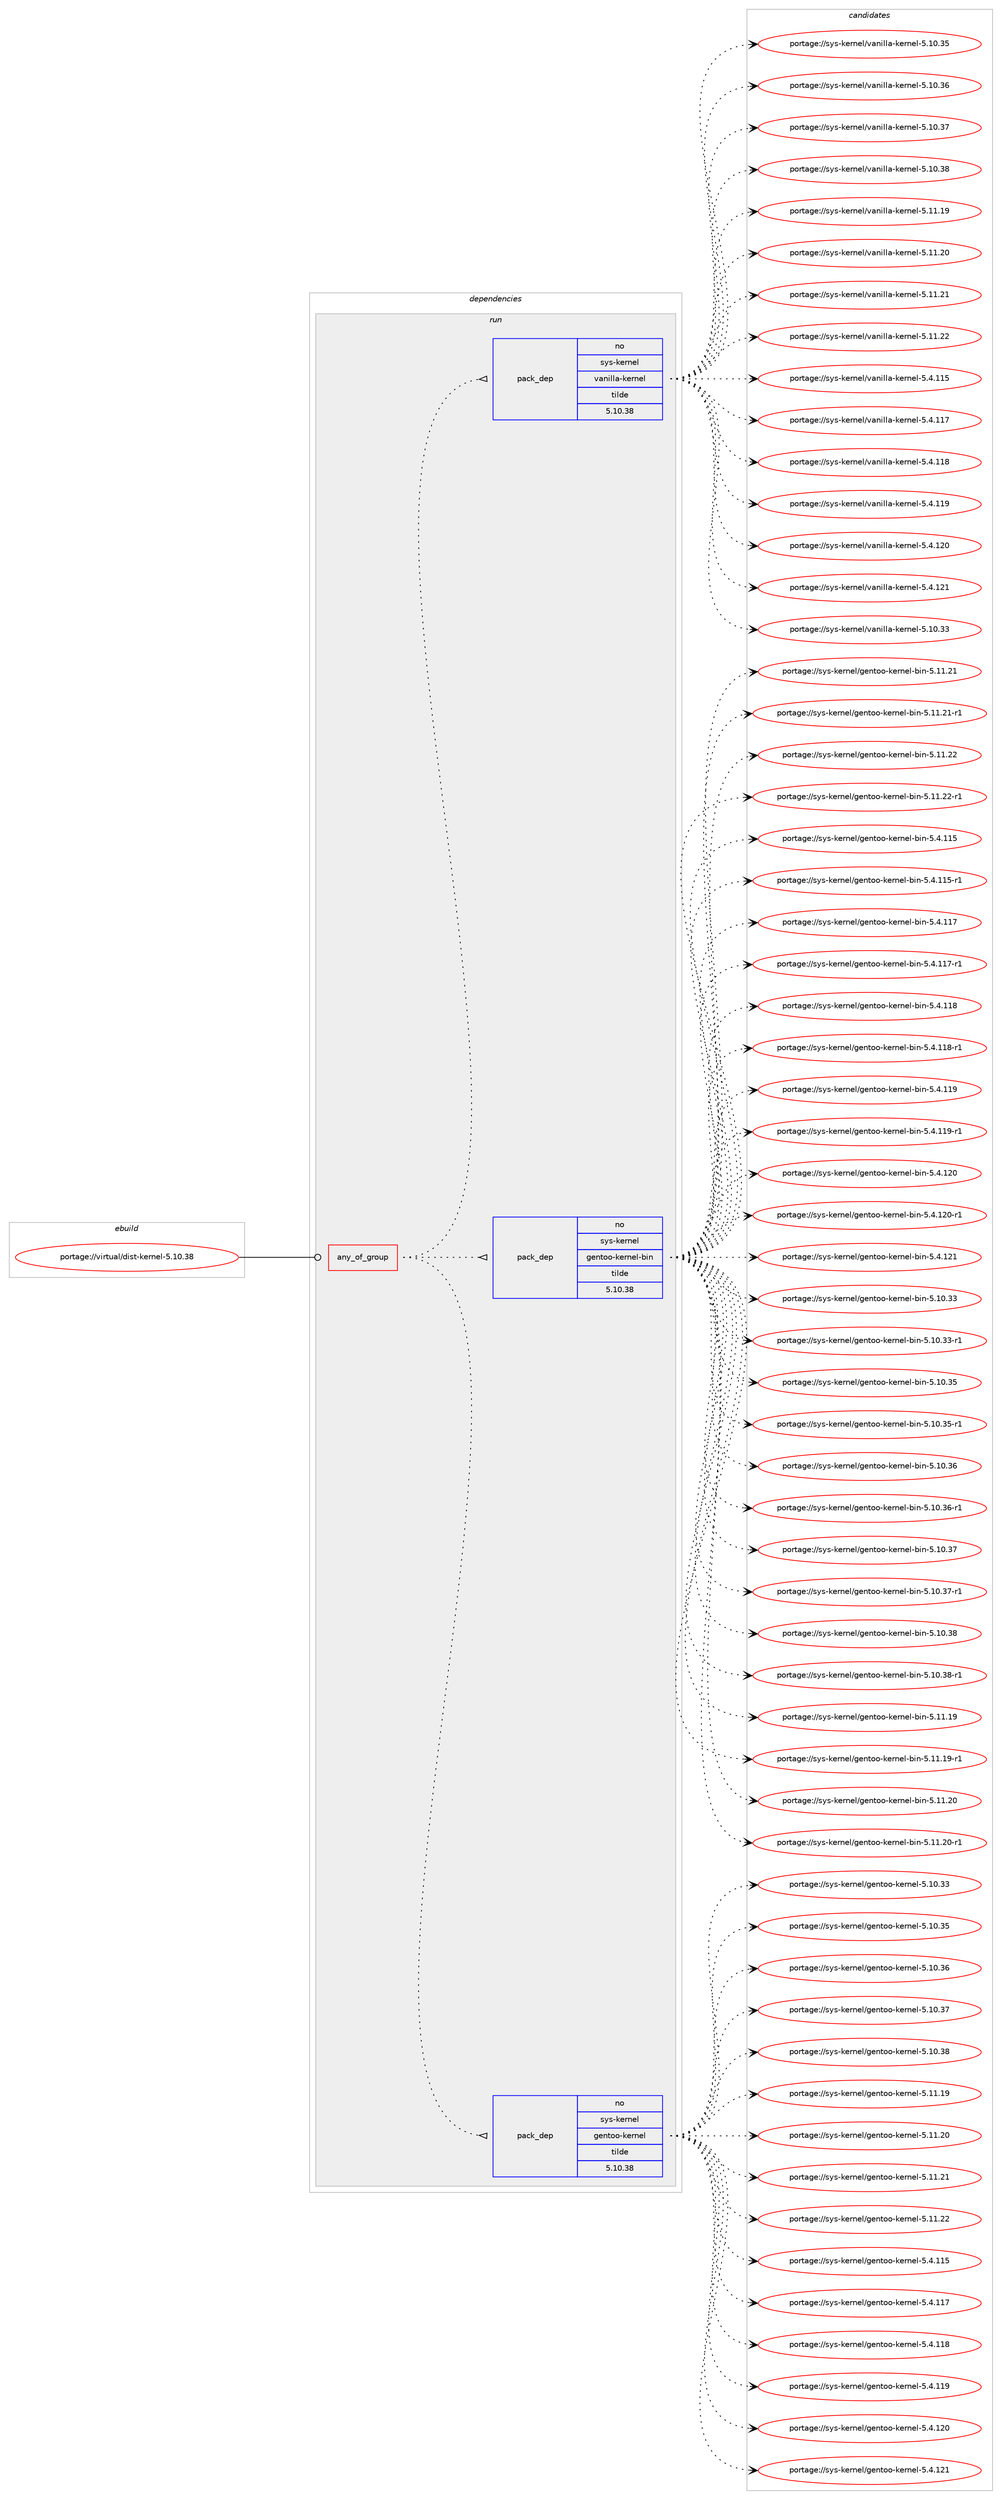 digraph prolog {

# *************
# Graph options
# *************

newrank=true;
concentrate=true;
compound=true;
graph [rankdir=LR,fontname=Helvetica,fontsize=10,ranksep=1.5];#, ranksep=2.5, nodesep=0.2];
edge  [arrowhead=vee];
node  [fontname=Helvetica,fontsize=10];

# **********
# The ebuild
# **********

subgraph cluster_leftcol {
color=gray;
rank=same;
label=<<i>ebuild</i>>;
id [label="portage://virtual/dist-kernel-5.10.38", color=red, width=4, href="../virtual/dist-kernel-5.10.38.svg"];
}

# ****************
# The dependencies
# ****************

subgraph cluster_midcol {
color=gray;
label=<<i>dependencies</i>>;
subgraph cluster_compile {
fillcolor="#eeeeee";
style=filled;
label=<<i>compile</i>>;
}
subgraph cluster_compileandrun {
fillcolor="#eeeeee";
style=filled;
label=<<i>compile and run</i>>;
}
subgraph cluster_run {
fillcolor="#eeeeee";
style=filled;
label=<<i>run</i>>;
subgraph any24 {
dependency711 [label=<<TABLE BORDER="0" CELLBORDER="1" CELLSPACING="0" CELLPADDING="4"><TR><TD CELLPADDING="10">any_of_group</TD></TR></TABLE>>, shape=none, color=red];subgraph pack343 {
dependency712 [label=<<TABLE BORDER="0" CELLBORDER="1" CELLSPACING="0" CELLPADDING="4" WIDTH="220"><TR><TD ROWSPAN="6" CELLPADDING="30">pack_dep</TD></TR><TR><TD WIDTH="110">no</TD></TR><TR><TD>sys-kernel</TD></TR><TR><TD>gentoo-kernel</TD></TR><TR><TD>tilde</TD></TR><TR><TD>5.10.38</TD></TR></TABLE>>, shape=none, color=blue];
}
dependency711:e -> dependency712:w [weight=20,style="dotted",arrowhead="oinv"];
subgraph pack344 {
dependency713 [label=<<TABLE BORDER="0" CELLBORDER="1" CELLSPACING="0" CELLPADDING="4" WIDTH="220"><TR><TD ROWSPAN="6" CELLPADDING="30">pack_dep</TD></TR><TR><TD WIDTH="110">no</TD></TR><TR><TD>sys-kernel</TD></TR><TR><TD>gentoo-kernel-bin</TD></TR><TR><TD>tilde</TD></TR><TR><TD>5.10.38</TD></TR></TABLE>>, shape=none, color=blue];
}
dependency711:e -> dependency713:w [weight=20,style="dotted",arrowhead="oinv"];
subgraph pack345 {
dependency714 [label=<<TABLE BORDER="0" CELLBORDER="1" CELLSPACING="0" CELLPADDING="4" WIDTH="220"><TR><TD ROWSPAN="6" CELLPADDING="30">pack_dep</TD></TR><TR><TD WIDTH="110">no</TD></TR><TR><TD>sys-kernel</TD></TR><TR><TD>vanilla-kernel</TD></TR><TR><TD>tilde</TD></TR><TR><TD>5.10.38</TD></TR></TABLE>>, shape=none, color=blue];
}
dependency711:e -> dependency714:w [weight=20,style="dotted",arrowhead="oinv"];
}
id:e -> dependency711:w [weight=20,style="solid",arrowhead="odot"];
}
}

# **************
# The candidates
# **************

subgraph cluster_choices {
rank=same;
color=gray;
label=<<i>candidates</i>>;

subgraph choice343 {
color=black;
nodesep=1;
choice1151211154510710111411010110847103101110116111111451071011141101011084553464948465151 [label="portage://sys-kernel/gentoo-kernel-5.10.33", color=red, width=4,href="../sys-kernel/gentoo-kernel-5.10.33.svg"];
choice1151211154510710111411010110847103101110116111111451071011141101011084553464948465153 [label="portage://sys-kernel/gentoo-kernel-5.10.35", color=red, width=4,href="../sys-kernel/gentoo-kernel-5.10.35.svg"];
choice1151211154510710111411010110847103101110116111111451071011141101011084553464948465154 [label="portage://sys-kernel/gentoo-kernel-5.10.36", color=red, width=4,href="../sys-kernel/gentoo-kernel-5.10.36.svg"];
choice1151211154510710111411010110847103101110116111111451071011141101011084553464948465155 [label="portage://sys-kernel/gentoo-kernel-5.10.37", color=red, width=4,href="../sys-kernel/gentoo-kernel-5.10.37.svg"];
choice1151211154510710111411010110847103101110116111111451071011141101011084553464948465156 [label="portage://sys-kernel/gentoo-kernel-5.10.38", color=red, width=4,href="../sys-kernel/gentoo-kernel-5.10.38.svg"];
choice1151211154510710111411010110847103101110116111111451071011141101011084553464949464957 [label="portage://sys-kernel/gentoo-kernel-5.11.19", color=red, width=4,href="../sys-kernel/gentoo-kernel-5.11.19.svg"];
choice1151211154510710111411010110847103101110116111111451071011141101011084553464949465048 [label="portage://sys-kernel/gentoo-kernel-5.11.20", color=red, width=4,href="../sys-kernel/gentoo-kernel-5.11.20.svg"];
choice1151211154510710111411010110847103101110116111111451071011141101011084553464949465049 [label="portage://sys-kernel/gentoo-kernel-5.11.21", color=red, width=4,href="../sys-kernel/gentoo-kernel-5.11.21.svg"];
choice1151211154510710111411010110847103101110116111111451071011141101011084553464949465050 [label="portage://sys-kernel/gentoo-kernel-5.11.22", color=red, width=4,href="../sys-kernel/gentoo-kernel-5.11.22.svg"];
choice1151211154510710111411010110847103101110116111111451071011141101011084553465246494953 [label="portage://sys-kernel/gentoo-kernel-5.4.115", color=red, width=4,href="../sys-kernel/gentoo-kernel-5.4.115.svg"];
choice1151211154510710111411010110847103101110116111111451071011141101011084553465246494955 [label="portage://sys-kernel/gentoo-kernel-5.4.117", color=red, width=4,href="../sys-kernel/gentoo-kernel-5.4.117.svg"];
choice1151211154510710111411010110847103101110116111111451071011141101011084553465246494956 [label="portage://sys-kernel/gentoo-kernel-5.4.118", color=red, width=4,href="../sys-kernel/gentoo-kernel-5.4.118.svg"];
choice1151211154510710111411010110847103101110116111111451071011141101011084553465246494957 [label="portage://sys-kernel/gentoo-kernel-5.4.119", color=red, width=4,href="../sys-kernel/gentoo-kernel-5.4.119.svg"];
choice1151211154510710111411010110847103101110116111111451071011141101011084553465246495048 [label="portage://sys-kernel/gentoo-kernel-5.4.120", color=red, width=4,href="../sys-kernel/gentoo-kernel-5.4.120.svg"];
choice1151211154510710111411010110847103101110116111111451071011141101011084553465246495049 [label="portage://sys-kernel/gentoo-kernel-5.4.121", color=red, width=4,href="../sys-kernel/gentoo-kernel-5.4.121.svg"];
dependency712:e -> choice1151211154510710111411010110847103101110116111111451071011141101011084553464948465151:w [style=dotted,weight="100"];
dependency712:e -> choice1151211154510710111411010110847103101110116111111451071011141101011084553464948465153:w [style=dotted,weight="100"];
dependency712:e -> choice1151211154510710111411010110847103101110116111111451071011141101011084553464948465154:w [style=dotted,weight="100"];
dependency712:e -> choice1151211154510710111411010110847103101110116111111451071011141101011084553464948465155:w [style=dotted,weight="100"];
dependency712:e -> choice1151211154510710111411010110847103101110116111111451071011141101011084553464948465156:w [style=dotted,weight="100"];
dependency712:e -> choice1151211154510710111411010110847103101110116111111451071011141101011084553464949464957:w [style=dotted,weight="100"];
dependency712:e -> choice1151211154510710111411010110847103101110116111111451071011141101011084553464949465048:w [style=dotted,weight="100"];
dependency712:e -> choice1151211154510710111411010110847103101110116111111451071011141101011084553464949465049:w [style=dotted,weight="100"];
dependency712:e -> choice1151211154510710111411010110847103101110116111111451071011141101011084553464949465050:w [style=dotted,weight="100"];
dependency712:e -> choice1151211154510710111411010110847103101110116111111451071011141101011084553465246494953:w [style=dotted,weight="100"];
dependency712:e -> choice1151211154510710111411010110847103101110116111111451071011141101011084553465246494955:w [style=dotted,weight="100"];
dependency712:e -> choice1151211154510710111411010110847103101110116111111451071011141101011084553465246494956:w [style=dotted,weight="100"];
dependency712:e -> choice1151211154510710111411010110847103101110116111111451071011141101011084553465246494957:w [style=dotted,weight="100"];
dependency712:e -> choice1151211154510710111411010110847103101110116111111451071011141101011084553465246495048:w [style=dotted,weight="100"];
dependency712:e -> choice1151211154510710111411010110847103101110116111111451071011141101011084553465246495049:w [style=dotted,weight="100"];
}
subgraph choice344 {
color=black;
nodesep=1;
choice11512111545107101114110101108471031011101161111114510710111411010110845981051104553464948465151 [label="portage://sys-kernel/gentoo-kernel-bin-5.10.33", color=red, width=4,href="../sys-kernel/gentoo-kernel-bin-5.10.33.svg"];
choice115121115451071011141101011084710310111011611111145107101114110101108459810511045534649484651514511449 [label="portage://sys-kernel/gentoo-kernel-bin-5.10.33-r1", color=red, width=4,href="../sys-kernel/gentoo-kernel-bin-5.10.33-r1.svg"];
choice11512111545107101114110101108471031011101161111114510710111411010110845981051104553464948465153 [label="portage://sys-kernel/gentoo-kernel-bin-5.10.35", color=red, width=4,href="../sys-kernel/gentoo-kernel-bin-5.10.35.svg"];
choice115121115451071011141101011084710310111011611111145107101114110101108459810511045534649484651534511449 [label="portage://sys-kernel/gentoo-kernel-bin-5.10.35-r1", color=red, width=4,href="../sys-kernel/gentoo-kernel-bin-5.10.35-r1.svg"];
choice11512111545107101114110101108471031011101161111114510710111411010110845981051104553464948465154 [label="portage://sys-kernel/gentoo-kernel-bin-5.10.36", color=red, width=4,href="../sys-kernel/gentoo-kernel-bin-5.10.36.svg"];
choice115121115451071011141101011084710310111011611111145107101114110101108459810511045534649484651544511449 [label="portage://sys-kernel/gentoo-kernel-bin-5.10.36-r1", color=red, width=4,href="../sys-kernel/gentoo-kernel-bin-5.10.36-r1.svg"];
choice11512111545107101114110101108471031011101161111114510710111411010110845981051104553464948465155 [label="portage://sys-kernel/gentoo-kernel-bin-5.10.37", color=red, width=4,href="../sys-kernel/gentoo-kernel-bin-5.10.37.svg"];
choice115121115451071011141101011084710310111011611111145107101114110101108459810511045534649484651554511449 [label="portage://sys-kernel/gentoo-kernel-bin-5.10.37-r1", color=red, width=4,href="../sys-kernel/gentoo-kernel-bin-5.10.37-r1.svg"];
choice11512111545107101114110101108471031011101161111114510710111411010110845981051104553464948465156 [label="portage://sys-kernel/gentoo-kernel-bin-5.10.38", color=red, width=4,href="../sys-kernel/gentoo-kernel-bin-5.10.38.svg"];
choice115121115451071011141101011084710310111011611111145107101114110101108459810511045534649484651564511449 [label="portage://sys-kernel/gentoo-kernel-bin-5.10.38-r1", color=red, width=4,href="../sys-kernel/gentoo-kernel-bin-5.10.38-r1.svg"];
choice11512111545107101114110101108471031011101161111114510710111411010110845981051104553464949464957 [label="portage://sys-kernel/gentoo-kernel-bin-5.11.19", color=red, width=4,href="../sys-kernel/gentoo-kernel-bin-5.11.19.svg"];
choice115121115451071011141101011084710310111011611111145107101114110101108459810511045534649494649574511449 [label="portage://sys-kernel/gentoo-kernel-bin-5.11.19-r1", color=red, width=4,href="../sys-kernel/gentoo-kernel-bin-5.11.19-r1.svg"];
choice11512111545107101114110101108471031011101161111114510710111411010110845981051104553464949465048 [label="portage://sys-kernel/gentoo-kernel-bin-5.11.20", color=red, width=4,href="../sys-kernel/gentoo-kernel-bin-5.11.20.svg"];
choice115121115451071011141101011084710310111011611111145107101114110101108459810511045534649494650484511449 [label="portage://sys-kernel/gentoo-kernel-bin-5.11.20-r1", color=red, width=4,href="../sys-kernel/gentoo-kernel-bin-5.11.20-r1.svg"];
choice11512111545107101114110101108471031011101161111114510710111411010110845981051104553464949465049 [label="portage://sys-kernel/gentoo-kernel-bin-5.11.21", color=red, width=4,href="../sys-kernel/gentoo-kernel-bin-5.11.21.svg"];
choice115121115451071011141101011084710310111011611111145107101114110101108459810511045534649494650494511449 [label="portage://sys-kernel/gentoo-kernel-bin-5.11.21-r1", color=red, width=4,href="../sys-kernel/gentoo-kernel-bin-5.11.21-r1.svg"];
choice11512111545107101114110101108471031011101161111114510710111411010110845981051104553464949465050 [label="portage://sys-kernel/gentoo-kernel-bin-5.11.22", color=red, width=4,href="../sys-kernel/gentoo-kernel-bin-5.11.22.svg"];
choice115121115451071011141101011084710310111011611111145107101114110101108459810511045534649494650504511449 [label="portage://sys-kernel/gentoo-kernel-bin-5.11.22-r1", color=red, width=4,href="../sys-kernel/gentoo-kernel-bin-5.11.22-r1.svg"];
choice11512111545107101114110101108471031011101161111114510710111411010110845981051104553465246494953 [label="portage://sys-kernel/gentoo-kernel-bin-5.4.115", color=red, width=4,href="../sys-kernel/gentoo-kernel-bin-5.4.115.svg"];
choice115121115451071011141101011084710310111011611111145107101114110101108459810511045534652464949534511449 [label="portage://sys-kernel/gentoo-kernel-bin-5.4.115-r1", color=red, width=4,href="../sys-kernel/gentoo-kernel-bin-5.4.115-r1.svg"];
choice11512111545107101114110101108471031011101161111114510710111411010110845981051104553465246494955 [label="portage://sys-kernel/gentoo-kernel-bin-5.4.117", color=red, width=4,href="../sys-kernel/gentoo-kernel-bin-5.4.117.svg"];
choice115121115451071011141101011084710310111011611111145107101114110101108459810511045534652464949554511449 [label="portage://sys-kernel/gentoo-kernel-bin-5.4.117-r1", color=red, width=4,href="../sys-kernel/gentoo-kernel-bin-5.4.117-r1.svg"];
choice11512111545107101114110101108471031011101161111114510710111411010110845981051104553465246494956 [label="portage://sys-kernel/gentoo-kernel-bin-5.4.118", color=red, width=4,href="../sys-kernel/gentoo-kernel-bin-5.4.118.svg"];
choice115121115451071011141101011084710310111011611111145107101114110101108459810511045534652464949564511449 [label="portage://sys-kernel/gentoo-kernel-bin-5.4.118-r1", color=red, width=4,href="../sys-kernel/gentoo-kernel-bin-5.4.118-r1.svg"];
choice11512111545107101114110101108471031011101161111114510710111411010110845981051104553465246494957 [label="portage://sys-kernel/gentoo-kernel-bin-5.4.119", color=red, width=4,href="../sys-kernel/gentoo-kernel-bin-5.4.119.svg"];
choice115121115451071011141101011084710310111011611111145107101114110101108459810511045534652464949574511449 [label="portage://sys-kernel/gentoo-kernel-bin-5.4.119-r1", color=red, width=4,href="../sys-kernel/gentoo-kernel-bin-5.4.119-r1.svg"];
choice11512111545107101114110101108471031011101161111114510710111411010110845981051104553465246495048 [label="portage://sys-kernel/gentoo-kernel-bin-5.4.120", color=red, width=4,href="../sys-kernel/gentoo-kernel-bin-5.4.120.svg"];
choice115121115451071011141101011084710310111011611111145107101114110101108459810511045534652464950484511449 [label="portage://sys-kernel/gentoo-kernel-bin-5.4.120-r1", color=red, width=4,href="../sys-kernel/gentoo-kernel-bin-5.4.120-r1.svg"];
choice11512111545107101114110101108471031011101161111114510710111411010110845981051104553465246495049 [label="portage://sys-kernel/gentoo-kernel-bin-5.4.121", color=red, width=4,href="../sys-kernel/gentoo-kernel-bin-5.4.121.svg"];
dependency713:e -> choice11512111545107101114110101108471031011101161111114510710111411010110845981051104553464948465151:w [style=dotted,weight="100"];
dependency713:e -> choice115121115451071011141101011084710310111011611111145107101114110101108459810511045534649484651514511449:w [style=dotted,weight="100"];
dependency713:e -> choice11512111545107101114110101108471031011101161111114510710111411010110845981051104553464948465153:w [style=dotted,weight="100"];
dependency713:e -> choice115121115451071011141101011084710310111011611111145107101114110101108459810511045534649484651534511449:w [style=dotted,weight="100"];
dependency713:e -> choice11512111545107101114110101108471031011101161111114510710111411010110845981051104553464948465154:w [style=dotted,weight="100"];
dependency713:e -> choice115121115451071011141101011084710310111011611111145107101114110101108459810511045534649484651544511449:w [style=dotted,weight="100"];
dependency713:e -> choice11512111545107101114110101108471031011101161111114510710111411010110845981051104553464948465155:w [style=dotted,weight="100"];
dependency713:e -> choice115121115451071011141101011084710310111011611111145107101114110101108459810511045534649484651554511449:w [style=dotted,weight="100"];
dependency713:e -> choice11512111545107101114110101108471031011101161111114510710111411010110845981051104553464948465156:w [style=dotted,weight="100"];
dependency713:e -> choice115121115451071011141101011084710310111011611111145107101114110101108459810511045534649484651564511449:w [style=dotted,weight="100"];
dependency713:e -> choice11512111545107101114110101108471031011101161111114510710111411010110845981051104553464949464957:w [style=dotted,weight="100"];
dependency713:e -> choice115121115451071011141101011084710310111011611111145107101114110101108459810511045534649494649574511449:w [style=dotted,weight="100"];
dependency713:e -> choice11512111545107101114110101108471031011101161111114510710111411010110845981051104553464949465048:w [style=dotted,weight="100"];
dependency713:e -> choice115121115451071011141101011084710310111011611111145107101114110101108459810511045534649494650484511449:w [style=dotted,weight="100"];
dependency713:e -> choice11512111545107101114110101108471031011101161111114510710111411010110845981051104553464949465049:w [style=dotted,weight="100"];
dependency713:e -> choice115121115451071011141101011084710310111011611111145107101114110101108459810511045534649494650494511449:w [style=dotted,weight="100"];
dependency713:e -> choice11512111545107101114110101108471031011101161111114510710111411010110845981051104553464949465050:w [style=dotted,weight="100"];
dependency713:e -> choice115121115451071011141101011084710310111011611111145107101114110101108459810511045534649494650504511449:w [style=dotted,weight="100"];
dependency713:e -> choice11512111545107101114110101108471031011101161111114510710111411010110845981051104553465246494953:w [style=dotted,weight="100"];
dependency713:e -> choice115121115451071011141101011084710310111011611111145107101114110101108459810511045534652464949534511449:w [style=dotted,weight="100"];
dependency713:e -> choice11512111545107101114110101108471031011101161111114510710111411010110845981051104553465246494955:w [style=dotted,weight="100"];
dependency713:e -> choice115121115451071011141101011084710310111011611111145107101114110101108459810511045534652464949554511449:w [style=dotted,weight="100"];
dependency713:e -> choice11512111545107101114110101108471031011101161111114510710111411010110845981051104553465246494956:w [style=dotted,weight="100"];
dependency713:e -> choice115121115451071011141101011084710310111011611111145107101114110101108459810511045534652464949564511449:w [style=dotted,weight="100"];
dependency713:e -> choice11512111545107101114110101108471031011101161111114510710111411010110845981051104553465246494957:w [style=dotted,weight="100"];
dependency713:e -> choice115121115451071011141101011084710310111011611111145107101114110101108459810511045534652464949574511449:w [style=dotted,weight="100"];
dependency713:e -> choice11512111545107101114110101108471031011101161111114510710111411010110845981051104553465246495048:w [style=dotted,weight="100"];
dependency713:e -> choice115121115451071011141101011084710310111011611111145107101114110101108459810511045534652464950484511449:w [style=dotted,weight="100"];
dependency713:e -> choice11512111545107101114110101108471031011101161111114510710111411010110845981051104553465246495049:w [style=dotted,weight="100"];
}
subgraph choice345 {
color=black;
nodesep=1;
choice11512111545107101114110101108471189711010510810897451071011141101011084553464948465151 [label="portage://sys-kernel/vanilla-kernel-5.10.33", color=red, width=4,href="../sys-kernel/vanilla-kernel-5.10.33.svg"];
choice11512111545107101114110101108471189711010510810897451071011141101011084553464948465153 [label="portage://sys-kernel/vanilla-kernel-5.10.35", color=red, width=4,href="../sys-kernel/vanilla-kernel-5.10.35.svg"];
choice11512111545107101114110101108471189711010510810897451071011141101011084553464948465154 [label="portage://sys-kernel/vanilla-kernel-5.10.36", color=red, width=4,href="../sys-kernel/vanilla-kernel-5.10.36.svg"];
choice11512111545107101114110101108471189711010510810897451071011141101011084553464948465155 [label="portage://sys-kernel/vanilla-kernel-5.10.37", color=red, width=4,href="../sys-kernel/vanilla-kernel-5.10.37.svg"];
choice11512111545107101114110101108471189711010510810897451071011141101011084553464948465156 [label="portage://sys-kernel/vanilla-kernel-5.10.38", color=red, width=4,href="../sys-kernel/vanilla-kernel-5.10.38.svg"];
choice11512111545107101114110101108471189711010510810897451071011141101011084553464949464957 [label="portage://sys-kernel/vanilla-kernel-5.11.19", color=red, width=4,href="../sys-kernel/vanilla-kernel-5.11.19.svg"];
choice11512111545107101114110101108471189711010510810897451071011141101011084553464949465048 [label="portage://sys-kernel/vanilla-kernel-5.11.20", color=red, width=4,href="../sys-kernel/vanilla-kernel-5.11.20.svg"];
choice11512111545107101114110101108471189711010510810897451071011141101011084553464949465049 [label="portage://sys-kernel/vanilla-kernel-5.11.21", color=red, width=4,href="../sys-kernel/vanilla-kernel-5.11.21.svg"];
choice11512111545107101114110101108471189711010510810897451071011141101011084553464949465050 [label="portage://sys-kernel/vanilla-kernel-5.11.22", color=red, width=4,href="../sys-kernel/vanilla-kernel-5.11.22.svg"];
choice11512111545107101114110101108471189711010510810897451071011141101011084553465246494953 [label="portage://sys-kernel/vanilla-kernel-5.4.115", color=red, width=4,href="../sys-kernel/vanilla-kernel-5.4.115.svg"];
choice11512111545107101114110101108471189711010510810897451071011141101011084553465246494955 [label="portage://sys-kernel/vanilla-kernel-5.4.117", color=red, width=4,href="../sys-kernel/vanilla-kernel-5.4.117.svg"];
choice11512111545107101114110101108471189711010510810897451071011141101011084553465246494956 [label="portage://sys-kernel/vanilla-kernel-5.4.118", color=red, width=4,href="../sys-kernel/vanilla-kernel-5.4.118.svg"];
choice11512111545107101114110101108471189711010510810897451071011141101011084553465246494957 [label="portage://sys-kernel/vanilla-kernel-5.4.119", color=red, width=4,href="../sys-kernel/vanilla-kernel-5.4.119.svg"];
choice11512111545107101114110101108471189711010510810897451071011141101011084553465246495048 [label="portage://sys-kernel/vanilla-kernel-5.4.120", color=red, width=4,href="../sys-kernel/vanilla-kernel-5.4.120.svg"];
choice11512111545107101114110101108471189711010510810897451071011141101011084553465246495049 [label="portage://sys-kernel/vanilla-kernel-5.4.121", color=red, width=4,href="../sys-kernel/vanilla-kernel-5.4.121.svg"];
dependency714:e -> choice11512111545107101114110101108471189711010510810897451071011141101011084553464948465151:w [style=dotted,weight="100"];
dependency714:e -> choice11512111545107101114110101108471189711010510810897451071011141101011084553464948465153:w [style=dotted,weight="100"];
dependency714:e -> choice11512111545107101114110101108471189711010510810897451071011141101011084553464948465154:w [style=dotted,weight="100"];
dependency714:e -> choice11512111545107101114110101108471189711010510810897451071011141101011084553464948465155:w [style=dotted,weight="100"];
dependency714:e -> choice11512111545107101114110101108471189711010510810897451071011141101011084553464948465156:w [style=dotted,weight="100"];
dependency714:e -> choice11512111545107101114110101108471189711010510810897451071011141101011084553464949464957:w [style=dotted,weight="100"];
dependency714:e -> choice11512111545107101114110101108471189711010510810897451071011141101011084553464949465048:w [style=dotted,weight="100"];
dependency714:e -> choice11512111545107101114110101108471189711010510810897451071011141101011084553464949465049:w [style=dotted,weight="100"];
dependency714:e -> choice11512111545107101114110101108471189711010510810897451071011141101011084553464949465050:w [style=dotted,weight="100"];
dependency714:e -> choice11512111545107101114110101108471189711010510810897451071011141101011084553465246494953:w [style=dotted,weight="100"];
dependency714:e -> choice11512111545107101114110101108471189711010510810897451071011141101011084553465246494955:w [style=dotted,weight="100"];
dependency714:e -> choice11512111545107101114110101108471189711010510810897451071011141101011084553465246494956:w [style=dotted,weight="100"];
dependency714:e -> choice11512111545107101114110101108471189711010510810897451071011141101011084553465246494957:w [style=dotted,weight="100"];
dependency714:e -> choice11512111545107101114110101108471189711010510810897451071011141101011084553465246495048:w [style=dotted,weight="100"];
dependency714:e -> choice11512111545107101114110101108471189711010510810897451071011141101011084553465246495049:w [style=dotted,weight="100"];
}
}

}
